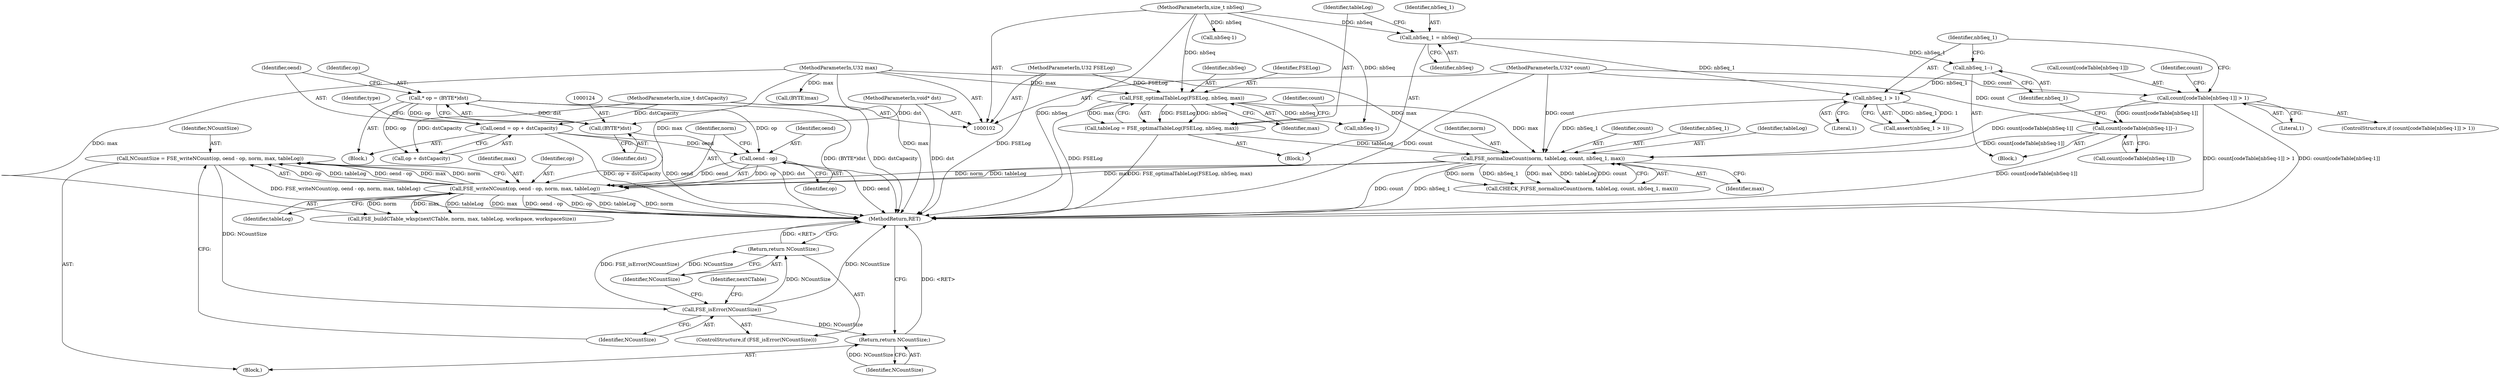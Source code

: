 digraph "0_zstd_3e5cdf1b6a85843e991d7d10f6a2567c15580da0@API" {
"1000215" [label="(Call,NCountSize = FSE_writeNCount(op, oend - op, norm, max, tableLog))"];
"1000217" [label="(Call,FSE_writeNCount(op, oend - op, norm, max, tableLog))"];
"1000219" [label="(Call,oend - op)"];
"1000126" [label="(Call,oend = op + dstCapacity)"];
"1000121" [label="(Call,* op = (BYTE*)dst)"];
"1000123" [label="(Call,(BYTE*)dst)"];
"1000103" [label="(MethodParameterIn,void* dst)"];
"1000104" [label="(MethodParameterIn,size_t dstCapacity)"];
"1000207" [label="(Call,FSE_normalizeCount(norm, tableLog, count, nbSeq_1, max))"];
"1000175" [label="(Call,tableLog = FSE_optimalTableLog(FSELog, nbSeq, max))"];
"1000177" [label="(Call,FSE_optimalTableLog(FSELog, nbSeq, max))"];
"1000106" [label="(MethodParameterIn,U32 FSELog)"];
"1000111" [label="(MethodParameterIn,size_t nbSeq)"];
"1000109" [label="(MethodParameterIn,U32 max)"];
"1000192" [label="(Call,count[codeTable[nbSeq-1]]--)"];
"1000182" [label="(Call,count[codeTable[nbSeq-1]] > 1)"];
"1000108" [label="(MethodParameterIn,U32* count)"];
"1000203" [label="(Call,nbSeq_1 > 1)"];
"1000171" [label="(Call,nbSeq_1 = nbSeq)"];
"1000200" [label="(Call,nbSeq_1--)"];
"1000226" [label="(Call,FSE_isError(NCountSize))"];
"1000228" [label="(Return,return NCountSize;)"];
"1000238" [label="(Return,return NCountSize;)"];
"1000202" [label="(Call,assert(nbSeq_1 > 1))"];
"1000128" [label="(Call,op + dstCapacity)"];
"1000208" [label="(Identifier,norm)"];
"1000182" [label="(Call,count[codeTable[nbSeq-1]] > 1)"];
"1000177" [label="(Call,FSE_optimalTableLog(FSELog, nbSeq, max))"];
"1000212" [label="(Identifier,max)"];
"1000238" [label="(Return,return NCountSize;)"];
"1000227" [label="(Identifier,NCountSize)"];
"1000220" [label="(Identifier,oend)"];
"1000178" [label="(Identifier,FSELog)"];
"1000173" [label="(Identifier,nbSeq)"];
"1000223" [label="(Identifier,max)"];
"1000210" [label="(Identifier,count)"];
"1000232" [label="(Identifier,nextCTable)"];
"1000224" [label="(Identifier,tableLog)"];
"1000207" [label="(Call,FSE_normalizeCount(norm, tableLog, count, nbSeq_1, max))"];
"1000247" [label="(MethodReturn,RET)"];
"1000119" [label="(Block,)"];
"1000184" [label="(Identifier,count)"];
"1000106" [label="(MethodParameterIn,U32 FSELog)"];
"1000194" [label="(Identifier,count)"];
"1000172" [label="(Identifier,nbSeq_1)"];
"1000225" [label="(ControlStructure,if (FSE_isError(NCountSize)))"];
"1000175" [label="(Call,tableLog = FSE_optimalTableLog(FSELog, nbSeq, max))"];
"1000213" [label="(Block,)"];
"1000197" [label="(Call,nbSeq-1)"];
"1000218" [label="(Identifier,op)"];
"1000123" [label="(Call,(BYTE*)dst)"];
"1000122" [label="(Identifier,op)"];
"1000215" [label="(Call,NCountSize = FSE_writeNCount(op, oend - op, norm, max, tableLog))"];
"1000216" [label="(Identifier,NCountSize)"];
"1000126" [label="(Call,oend = op + dstCapacity)"];
"1000109" [label="(MethodParameterIn,U32 max)"];
"1000187" [label="(Call,nbSeq-1)"];
"1000191" [label="(Block,)"];
"1000228" [label="(Return,return NCountSize;)"];
"1000219" [label="(Call,oend - op)"];
"1000222" [label="(Identifier,norm)"];
"1000231" [label="(Call,FSE_buildCTable_wksp(nextCTable, norm, max, tableLog, workspace, workspaceSize))"];
"1000132" [label="(Identifier,type)"];
"1000127" [label="(Identifier,oend)"];
"1000190" [label="(Literal,1)"];
"1000203" [label="(Call,nbSeq_1 > 1)"];
"1000111" [label="(MethodParameterIn,size_t nbSeq)"];
"1000211" [label="(Identifier,nbSeq_1)"];
"1000176" [label="(Identifier,tableLog)"];
"1000193" [label="(Call,count[codeTable[nbSeq-1]])"];
"1000204" [label="(Identifier,nbSeq_1)"];
"1000192" [label="(Call,count[codeTable[nbSeq-1]]--)"];
"1000217" [label="(Call,FSE_writeNCount(op, oend - op, norm, max, tableLog))"];
"1000221" [label="(Identifier,op)"];
"1000183" [label="(Call,count[codeTable[nbSeq-1]])"];
"1000121" [label="(Call,* op = (BYTE*)dst)"];
"1000104" [label="(MethodParameterIn,size_t dstCapacity)"];
"1000103" [label="(MethodParameterIn,void* dst)"];
"1000180" [label="(Identifier,max)"];
"1000144" [label="(Call,(BYTE)max)"];
"1000239" [label="(Identifier,NCountSize)"];
"1000201" [label="(Identifier,nbSeq_1)"];
"1000205" [label="(Literal,1)"];
"1000200" [label="(Call,nbSeq_1--)"];
"1000108" [label="(MethodParameterIn,U32* count)"];
"1000125" [label="(Identifier,dst)"];
"1000206" [label="(Call,CHECK_F(FSE_normalizeCount(norm, tableLog, count, nbSeq_1, max)))"];
"1000209" [label="(Identifier,tableLog)"];
"1000171" [label="(Call,nbSeq_1 = nbSeq)"];
"1000229" [label="(Identifier,NCountSize)"];
"1000168" [label="(Block,)"];
"1000181" [label="(ControlStructure,if (count[codeTable[nbSeq-1]] > 1))"];
"1000226" [label="(Call,FSE_isError(NCountSize))"];
"1000179" [label="(Identifier,nbSeq)"];
"1000215" -> "1000213"  [label="AST: "];
"1000215" -> "1000217"  [label="CFG: "];
"1000216" -> "1000215"  [label="AST: "];
"1000217" -> "1000215"  [label="AST: "];
"1000227" -> "1000215"  [label="CFG: "];
"1000215" -> "1000247"  [label="DDG: FSE_writeNCount(op, oend - op, norm, max, tableLog)"];
"1000217" -> "1000215"  [label="DDG: op"];
"1000217" -> "1000215"  [label="DDG: tableLog"];
"1000217" -> "1000215"  [label="DDG: oend - op"];
"1000217" -> "1000215"  [label="DDG: max"];
"1000217" -> "1000215"  [label="DDG: norm"];
"1000215" -> "1000226"  [label="DDG: NCountSize"];
"1000217" -> "1000224"  [label="CFG: "];
"1000218" -> "1000217"  [label="AST: "];
"1000219" -> "1000217"  [label="AST: "];
"1000222" -> "1000217"  [label="AST: "];
"1000223" -> "1000217"  [label="AST: "];
"1000224" -> "1000217"  [label="AST: "];
"1000217" -> "1000247"  [label="DDG: norm"];
"1000217" -> "1000247"  [label="DDG: max"];
"1000217" -> "1000247"  [label="DDG: oend - op"];
"1000217" -> "1000247"  [label="DDG: op"];
"1000217" -> "1000247"  [label="DDG: tableLog"];
"1000219" -> "1000217"  [label="DDG: op"];
"1000219" -> "1000217"  [label="DDG: oend"];
"1000207" -> "1000217"  [label="DDG: norm"];
"1000207" -> "1000217"  [label="DDG: max"];
"1000207" -> "1000217"  [label="DDG: tableLog"];
"1000109" -> "1000217"  [label="DDG: max"];
"1000217" -> "1000231"  [label="DDG: norm"];
"1000217" -> "1000231"  [label="DDG: max"];
"1000217" -> "1000231"  [label="DDG: tableLog"];
"1000219" -> "1000221"  [label="CFG: "];
"1000220" -> "1000219"  [label="AST: "];
"1000221" -> "1000219"  [label="AST: "];
"1000222" -> "1000219"  [label="CFG: "];
"1000219" -> "1000247"  [label="DDG: oend"];
"1000126" -> "1000219"  [label="DDG: oend"];
"1000121" -> "1000219"  [label="DDG: op"];
"1000126" -> "1000119"  [label="AST: "];
"1000126" -> "1000128"  [label="CFG: "];
"1000127" -> "1000126"  [label="AST: "];
"1000128" -> "1000126"  [label="AST: "];
"1000132" -> "1000126"  [label="CFG: "];
"1000126" -> "1000247"  [label="DDG: oend"];
"1000126" -> "1000247"  [label="DDG: op + dstCapacity"];
"1000121" -> "1000126"  [label="DDG: op"];
"1000104" -> "1000126"  [label="DDG: dstCapacity"];
"1000121" -> "1000119"  [label="AST: "];
"1000121" -> "1000123"  [label="CFG: "];
"1000122" -> "1000121"  [label="AST: "];
"1000123" -> "1000121"  [label="AST: "];
"1000127" -> "1000121"  [label="CFG: "];
"1000121" -> "1000247"  [label="DDG: (BYTE*)dst"];
"1000123" -> "1000121"  [label="DDG: dst"];
"1000121" -> "1000128"  [label="DDG: op"];
"1000123" -> "1000125"  [label="CFG: "];
"1000124" -> "1000123"  [label="AST: "];
"1000125" -> "1000123"  [label="AST: "];
"1000123" -> "1000247"  [label="DDG: dst"];
"1000103" -> "1000123"  [label="DDG: dst"];
"1000103" -> "1000102"  [label="AST: "];
"1000103" -> "1000247"  [label="DDG: dst"];
"1000104" -> "1000102"  [label="AST: "];
"1000104" -> "1000247"  [label="DDG: dstCapacity"];
"1000104" -> "1000128"  [label="DDG: dstCapacity"];
"1000207" -> "1000206"  [label="AST: "];
"1000207" -> "1000212"  [label="CFG: "];
"1000208" -> "1000207"  [label="AST: "];
"1000209" -> "1000207"  [label="AST: "];
"1000210" -> "1000207"  [label="AST: "];
"1000211" -> "1000207"  [label="AST: "];
"1000212" -> "1000207"  [label="AST: "];
"1000206" -> "1000207"  [label="CFG: "];
"1000207" -> "1000247"  [label="DDG: count"];
"1000207" -> "1000247"  [label="DDG: nbSeq_1"];
"1000207" -> "1000206"  [label="DDG: norm"];
"1000207" -> "1000206"  [label="DDG: nbSeq_1"];
"1000207" -> "1000206"  [label="DDG: max"];
"1000207" -> "1000206"  [label="DDG: tableLog"];
"1000207" -> "1000206"  [label="DDG: count"];
"1000175" -> "1000207"  [label="DDG: tableLog"];
"1000192" -> "1000207"  [label="DDG: count[codeTable[nbSeq-1]]"];
"1000182" -> "1000207"  [label="DDG: count[codeTable[nbSeq-1]]"];
"1000108" -> "1000207"  [label="DDG: count"];
"1000203" -> "1000207"  [label="DDG: nbSeq_1"];
"1000177" -> "1000207"  [label="DDG: max"];
"1000109" -> "1000207"  [label="DDG: max"];
"1000175" -> "1000168"  [label="AST: "];
"1000175" -> "1000177"  [label="CFG: "];
"1000176" -> "1000175"  [label="AST: "];
"1000177" -> "1000175"  [label="AST: "];
"1000184" -> "1000175"  [label="CFG: "];
"1000175" -> "1000247"  [label="DDG: FSE_optimalTableLog(FSELog, nbSeq, max)"];
"1000177" -> "1000175"  [label="DDG: FSELog"];
"1000177" -> "1000175"  [label="DDG: nbSeq"];
"1000177" -> "1000175"  [label="DDG: max"];
"1000177" -> "1000180"  [label="CFG: "];
"1000178" -> "1000177"  [label="AST: "];
"1000179" -> "1000177"  [label="AST: "];
"1000180" -> "1000177"  [label="AST: "];
"1000177" -> "1000247"  [label="DDG: FSELog"];
"1000106" -> "1000177"  [label="DDG: FSELog"];
"1000111" -> "1000177"  [label="DDG: nbSeq"];
"1000109" -> "1000177"  [label="DDG: max"];
"1000177" -> "1000187"  [label="DDG: nbSeq"];
"1000106" -> "1000102"  [label="AST: "];
"1000106" -> "1000247"  [label="DDG: FSELog"];
"1000111" -> "1000102"  [label="AST: "];
"1000111" -> "1000247"  [label="DDG: nbSeq"];
"1000111" -> "1000171"  [label="DDG: nbSeq"];
"1000111" -> "1000187"  [label="DDG: nbSeq"];
"1000111" -> "1000197"  [label="DDG: nbSeq"];
"1000109" -> "1000102"  [label="AST: "];
"1000109" -> "1000247"  [label="DDG: max"];
"1000109" -> "1000144"  [label="DDG: max"];
"1000109" -> "1000231"  [label="DDG: max"];
"1000192" -> "1000191"  [label="AST: "];
"1000192" -> "1000193"  [label="CFG: "];
"1000193" -> "1000192"  [label="AST: "];
"1000201" -> "1000192"  [label="CFG: "];
"1000192" -> "1000247"  [label="DDG: count[codeTable[nbSeq-1]]"];
"1000182" -> "1000192"  [label="DDG: count[codeTable[nbSeq-1]]"];
"1000108" -> "1000192"  [label="DDG: count"];
"1000182" -> "1000181"  [label="AST: "];
"1000182" -> "1000190"  [label="CFG: "];
"1000183" -> "1000182"  [label="AST: "];
"1000190" -> "1000182"  [label="AST: "];
"1000194" -> "1000182"  [label="CFG: "];
"1000204" -> "1000182"  [label="CFG: "];
"1000182" -> "1000247"  [label="DDG: count[codeTable[nbSeq-1]] > 1"];
"1000182" -> "1000247"  [label="DDG: count[codeTable[nbSeq-1]]"];
"1000108" -> "1000182"  [label="DDG: count"];
"1000108" -> "1000102"  [label="AST: "];
"1000108" -> "1000247"  [label="DDG: count"];
"1000203" -> "1000202"  [label="AST: "];
"1000203" -> "1000205"  [label="CFG: "];
"1000204" -> "1000203"  [label="AST: "];
"1000205" -> "1000203"  [label="AST: "];
"1000202" -> "1000203"  [label="CFG: "];
"1000203" -> "1000202"  [label="DDG: nbSeq_1"];
"1000203" -> "1000202"  [label="DDG: 1"];
"1000171" -> "1000203"  [label="DDG: nbSeq_1"];
"1000200" -> "1000203"  [label="DDG: nbSeq_1"];
"1000171" -> "1000168"  [label="AST: "];
"1000171" -> "1000173"  [label="CFG: "];
"1000172" -> "1000171"  [label="AST: "];
"1000173" -> "1000171"  [label="AST: "];
"1000176" -> "1000171"  [label="CFG: "];
"1000171" -> "1000200"  [label="DDG: nbSeq_1"];
"1000200" -> "1000191"  [label="AST: "];
"1000200" -> "1000201"  [label="CFG: "];
"1000201" -> "1000200"  [label="AST: "];
"1000204" -> "1000200"  [label="CFG: "];
"1000226" -> "1000225"  [label="AST: "];
"1000226" -> "1000227"  [label="CFG: "];
"1000227" -> "1000226"  [label="AST: "];
"1000229" -> "1000226"  [label="CFG: "];
"1000232" -> "1000226"  [label="CFG: "];
"1000226" -> "1000247"  [label="DDG: NCountSize"];
"1000226" -> "1000247"  [label="DDG: FSE_isError(NCountSize)"];
"1000226" -> "1000228"  [label="DDG: NCountSize"];
"1000226" -> "1000238"  [label="DDG: NCountSize"];
"1000228" -> "1000225"  [label="AST: "];
"1000228" -> "1000229"  [label="CFG: "];
"1000229" -> "1000228"  [label="AST: "];
"1000247" -> "1000228"  [label="CFG: "];
"1000228" -> "1000247"  [label="DDG: <RET>"];
"1000229" -> "1000228"  [label="DDG: NCountSize"];
"1000238" -> "1000213"  [label="AST: "];
"1000238" -> "1000239"  [label="CFG: "];
"1000239" -> "1000238"  [label="AST: "];
"1000247" -> "1000238"  [label="CFG: "];
"1000238" -> "1000247"  [label="DDG: <RET>"];
"1000239" -> "1000238"  [label="DDG: NCountSize"];
}
